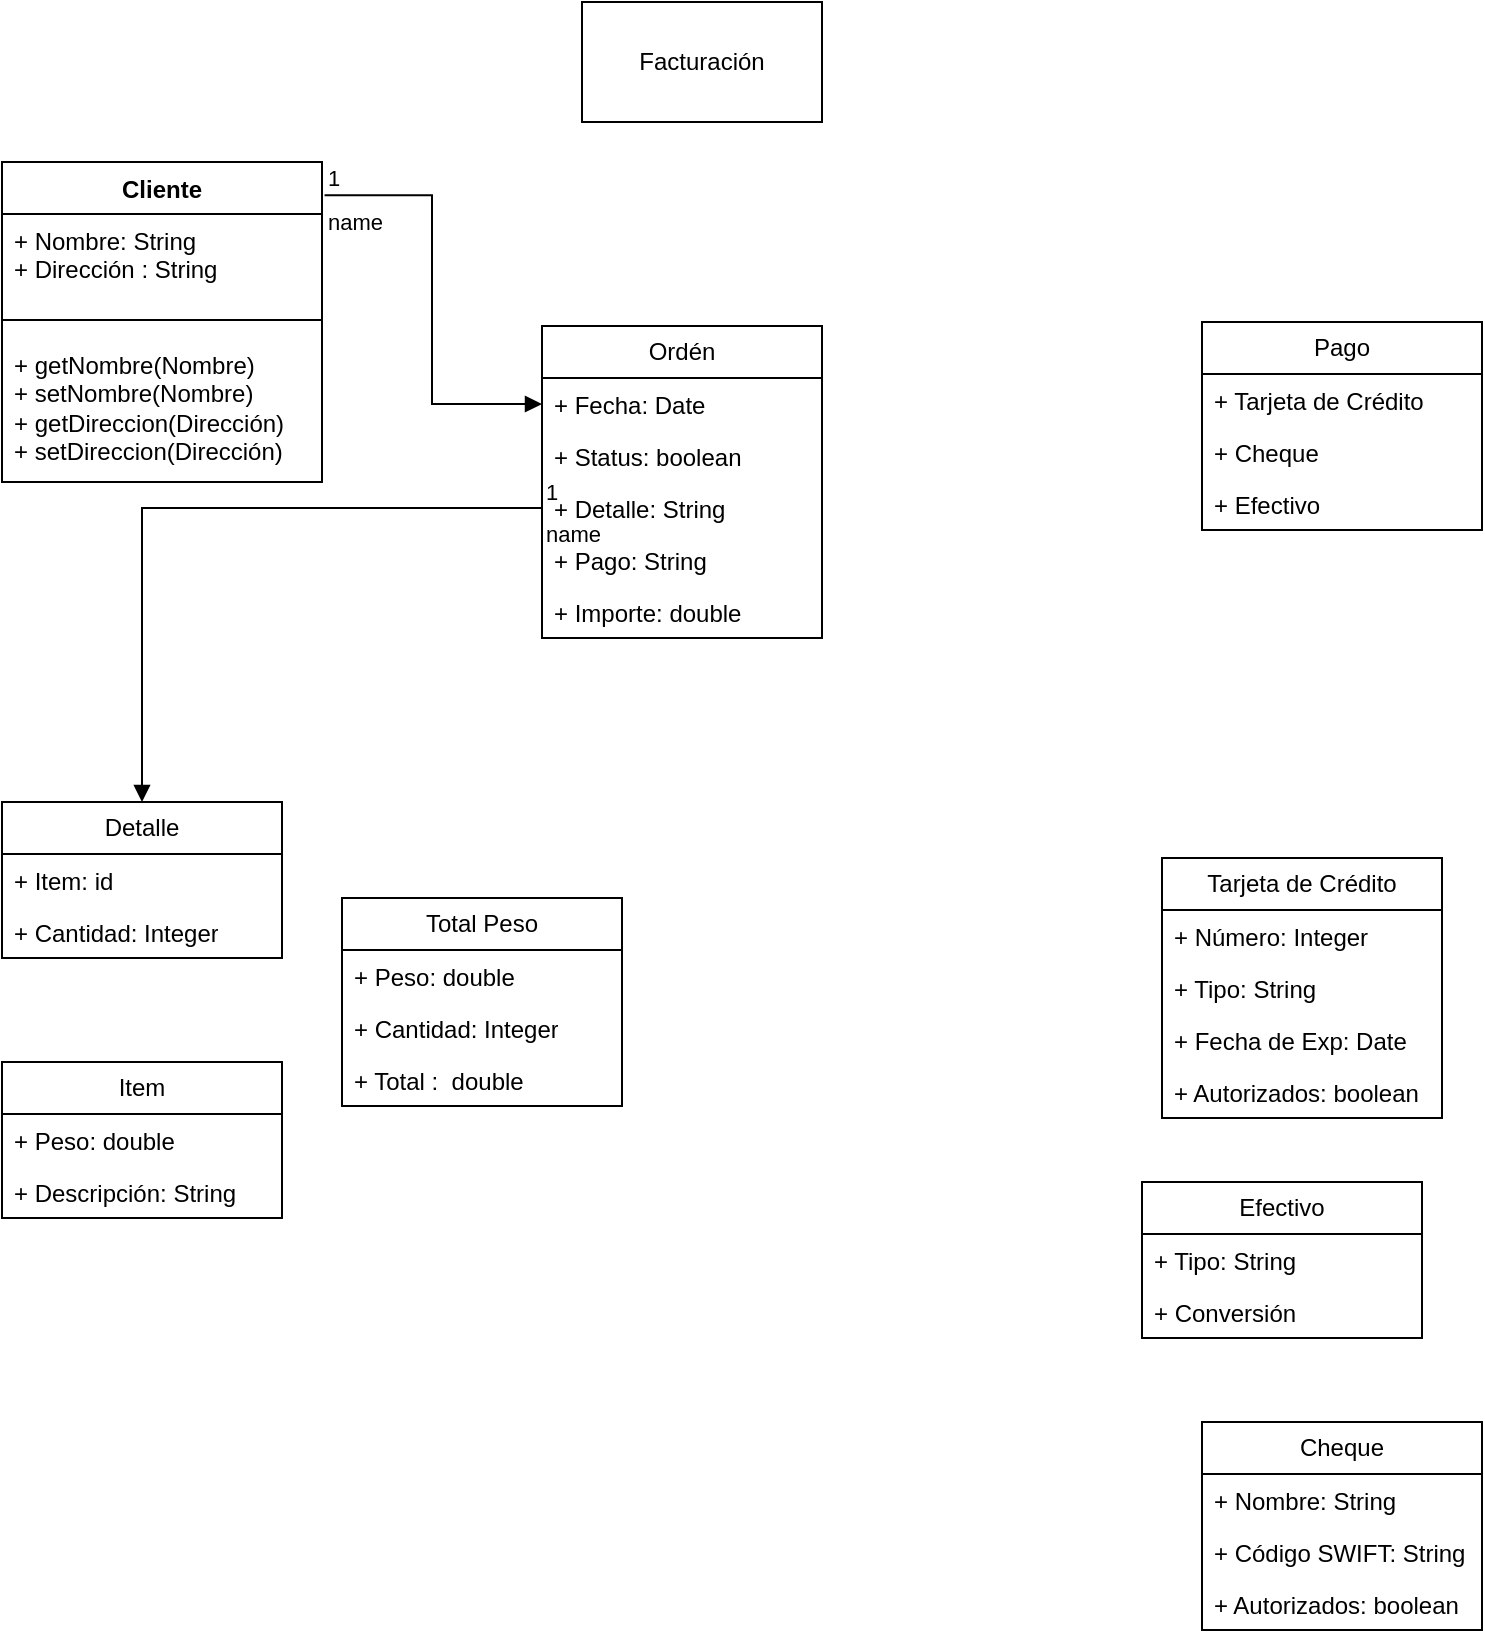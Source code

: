 <mxfile version="21.2.1" type="github">
  <diagram name="Page-1" id="kq6YqfkwkB8flgxmjkqC">
    <mxGraphModel dx="1134" dy="660" grid="1" gridSize="10" guides="1" tooltips="1" connect="1" arrows="1" fold="1" page="1" pageScale="1" pageWidth="850" pageHeight="1100" math="0" shadow="0">
      <root>
        <mxCell id="0" />
        <mxCell id="1" parent="0" />
        <mxCell id="lBfRN6tsGcFTB8gBjjPK-1" value="Facturación" style="rounded=0;whiteSpace=wrap;html=1;" vertex="1" parent="1">
          <mxGeometry x="330" y="50" width="120" height="60" as="geometry" />
        </mxCell>
        <mxCell id="lBfRN6tsGcFTB8gBjjPK-7" value="Cliente" style="swimlane;fontStyle=1;align=center;verticalAlign=top;childLayout=stackLayout;horizontal=1;startSize=26;horizontalStack=0;resizeParent=1;resizeParentMax=0;resizeLast=0;collapsible=1;marginBottom=0;whiteSpace=wrap;html=1;" vertex="1" parent="1">
          <mxGeometry x="40" y="130" width="160" height="160" as="geometry" />
        </mxCell>
        <mxCell id="lBfRN6tsGcFTB8gBjjPK-8" value="+ Nombre: String&lt;br&gt;+ Dirección : String" style="text;strokeColor=none;fillColor=none;align=left;verticalAlign=top;spacingLeft=4;spacingRight=4;overflow=hidden;rotatable=0;points=[[0,0.5],[1,0.5]];portConstraint=eastwest;whiteSpace=wrap;html=1;" vertex="1" parent="lBfRN6tsGcFTB8gBjjPK-7">
          <mxGeometry y="26" width="160" height="44" as="geometry" />
        </mxCell>
        <mxCell id="lBfRN6tsGcFTB8gBjjPK-9" value="" style="line;strokeWidth=1;fillColor=none;align=left;verticalAlign=middle;spacingTop=-1;spacingLeft=3;spacingRight=3;rotatable=0;labelPosition=right;points=[];portConstraint=eastwest;strokeColor=inherit;" vertex="1" parent="lBfRN6tsGcFTB8gBjjPK-7">
          <mxGeometry y="70" width="160" height="18" as="geometry" />
        </mxCell>
        <mxCell id="lBfRN6tsGcFTB8gBjjPK-10" value="+ getNombre(Nombre)&lt;br&gt;+ setNombre(Nombre)&lt;br&gt;+ getDireccion(Dirección)&lt;br&gt;+ setDireccion(Dirección)" style="text;strokeColor=none;fillColor=none;align=left;verticalAlign=top;spacingLeft=4;spacingRight=4;overflow=hidden;rotatable=0;points=[[0,0.5],[1,0.5]];portConstraint=eastwest;whiteSpace=wrap;html=1;" vertex="1" parent="lBfRN6tsGcFTB8gBjjPK-7">
          <mxGeometry y="88" width="160" height="72" as="geometry" />
        </mxCell>
        <mxCell id="lBfRN6tsGcFTB8gBjjPK-15" value="Ordén" style="swimlane;fontStyle=0;childLayout=stackLayout;horizontal=1;startSize=26;fillColor=none;horizontalStack=0;resizeParent=1;resizeParentMax=0;resizeLast=0;collapsible=1;marginBottom=0;whiteSpace=wrap;html=1;" vertex="1" parent="1">
          <mxGeometry x="310" y="212" width="140" height="156" as="geometry" />
        </mxCell>
        <mxCell id="lBfRN6tsGcFTB8gBjjPK-16" value="+ Fecha: Date" style="text;strokeColor=none;fillColor=none;align=left;verticalAlign=top;spacingLeft=4;spacingRight=4;overflow=hidden;rotatable=0;points=[[0,0.5],[1,0.5]];portConstraint=eastwest;whiteSpace=wrap;html=1;" vertex="1" parent="lBfRN6tsGcFTB8gBjjPK-15">
          <mxGeometry y="26" width="140" height="26" as="geometry" />
        </mxCell>
        <mxCell id="lBfRN6tsGcFTB8gBjjPK-17" value="+ Status: boolean" style="text;strokeColor=none;fillColor=none;align=left;verticalAlign=top;spacingLeft=4;spacingRight=4;overflow=hidden;rotatable=0;points=[[0,0.5],[1,0.5]];portConstraint=eastwest;whiteSpace=wrap;html=1;" vertex="1" parent="lBfRN6tsGcFTB8gBjjPK-15">
          <mxGeometry y="52" width="140" height="26" as="geometry" />
        </mxCell>
        <mxCell id="lBfRN6tsGcFTB8gBjjPK-18" value="+ Detalle: String" style="text;strokeColor=none;fillColor=none;align=left;verticalAlign=top;spacingLeft=4;spacingRight=4;overflow=hidden;rotatable=0;points=[[0,0.5],[1,0.5]];portConstraint=eastwest;whiteSpace=wrap;html=1;" vertex="1" parent="lBfRN6tsGcFTB8gBjjPK-15">
          <mxGeometry y="78" width="140" height="26" as="geometry" />
        </mxCell>
        <mxCell id="lBfRN6tsGcFTB8gBjjPK-34" value="+ Pago: String" style="text;strokeColor=none;fillColor=none;align=left;verticalAlign=top;spacingLeft=4;spacingRight=4;overflow=hidden;rotatable=0;points=[[0,0.5],[1,0.5]];portConstraint=eastwest;whiteSpace=wrap;html=1;" vertex="1" parent="lBfRN6tsGcFTB8gBjjPK-15">
          <mxGeometry y="104" width="140" height="26" as="geometry" />
        </mxCell>
        <mxCell id="lBfRN6tsGcFTB8gBjjPK-57" value="+ Importe: double" style="text;strokeColor=none;fillColor=none;align=left;verticalAlign=top;spacingLeft=4;spacingRight=4;overflow=hidden;rotatable=0;points=[[0,0.5],[1,0.5]];portConstraint=eastwest;whiteSpace=wrap;html=1;" vertex="1" parent="lBfRN6tsGcFTB8gBjjPK-15">
          <mxGeometry y="130" width="140" height="26" as="geometry" />
        </mxCell>
        <mxCell id="lBfRN6tsGcFTB8gBjjPK-21" value="Detalle" style="swimlane;fontStyle=0;childLayout=stackLayout;horizontal=1;startSize=26;fillColor=none;horizontalStack=0;resizeParent=1;resizeParentMax=0;resizeLast=0;collapsible=1;marginBottom=0;whiteSpace=wrap;html=1;" vertex="1" parent="1">
          <mxGeometry x="40" y="450" width="140" height="78" as="geometry" />
        </mxCell>
        <mxCell id="lBfRN6tsGcFTB8gBjjPK-22" value="+ Item: id&amp;nbsp;" style="text;strokeColor=none;fillColor=none;align=left;verticalAlign=top;spacingLeft=4;spacingRight=4;overflow=hidden;rotatable=0;points=[[0,0.5],[1,0.5]];portConstraint=eastwest;whiteSpace=wrap;html=1;" vertex="1" parent="lBfRN6tsGcFTB8gBjjPK-21">
          <mxGeometry y="26" width="140" height="26" as="geometry" />
        </mxCell>
        <mxCell id="lBfRN6tsGcFTB8gBjjPK-23" value="+ Cantidad: Integer" style="text;strokeColor=none;fillColor=none;align=left;verticalAlign=top;spacingLeft=4;spacingRight=4;overflow=hidden;rotatable=0;points=[[0,0.5],[1,0.5]];portConstraint=eastwest;whiteSpace=wrap;html=1;" vertex="1" parent="lBfRN6tsGcFTB8gBjjPK-21">
          <mxGeometry y="52" width="140" height="26" as="geometry" />
        </mxCell>
        <mxCell id="lBfRN6tsGcFTB8gBjjPK-25" value="Item" style="swimlane;fontStyle=0;childLayout=stackLayout;horizontal=1;startSize=26;fillColor=none;horizontalStack=0;resizeParent=1;resizeParentMax=0;resizeLast=0;collapsible=1;marginBottom=0;whiteSpace=wrap;html=1;" vertex="1" parent="1">
          <mxGeometry x="40" y="580" width="140" height="78" as="geometry" />
        </mxCell>
        <mxCell id="lBfRN6tsGcFTB8gBjjPK-26" value="+ Peso: double&amp;nbsp;" style="text;strokeColor=none;fillColor=none;align=left;verticalAlign=top;spacingLeft=4;spacingRight=4;overflow=hidden;rotatable=0;points=[[0,0.5],[1,0.5]];portConstraint=eastwest;whiteSpace=wrap;html=1;" vertex="1" parent="lBfRN6tsGcFTB8gBjjPK-25">
          <mxGeometry y="26" width="140" height="26" as="geometry" />
        </mxCell>
        <mxCell id="lBfRN6tsGcFTB8gBjjPK-27" value="+ Descripción: String" style="text;strokeColor=none;fillColor=none;align=left;verticalAlign=top;spacingLeft=4;spacingRight=4;overflow=hidden;rotatable=0;points=[[0,0.5],[1,0.5]];portConstraint=eastwest;whiteSpace=wrap;html=1;" vertex="1" parent="lBfRN6tsGcFTB8gBjjPK-25">
          <mxGeometry y="52" width="140" height="26" as="geometry" />
        </mxCell>
        <mxCell id="lBfRN6tsGcFTB8gBjjPK-30" value="Pago" style="swimlane;fontStyle=0;childLayout=stackLayout;horizontal=1;startSize=26;fillColor=none;horizontalStack=0;resizeParent=1;resizeParentMax=0;resizeLast=0;collapsible=1;marginBottom=0;whiteSpace=wrap;html=1;" vertex="1" parent="1">
          <mxGeometry x="640" y="210" width="140" height="104" as="geometry" />
        </mxCell>
        <mxCell id="lBfRN6tsGcFTB8gBjjPK-31" value="+ Tarjeta de Crédito" style="text;strokeColor=none;fillColor=none;align=left;verticalAlign=top;spacingLeft=4;spacingRight=4;overflow=hidden;rotatable=0;points=[[0,0.5],[1,0.5]];portConstraint=eastwest;whiteSpace=wrap;html=1;" vertex="1" parent="lBfRN6tsGcFTB8gBjjPK-30">
          <mxGeometry y="26" width="140" height="26" as="geometry" />
        </mxCell>
        <mxCell id="lBfRN6tsGcFTB8gBjjPK-32" value="+ Cheque" style="text;strokeColor=none;fillColor=none;align=left;verticalAlign=top;spacingLeft=4;spacingRight=4;overflow=hidden;rotatable=0;points=[[0,0.5],[1,0.5]];portConstraint=eastwest;whiteSpace=wrap;html=1;" vertex="1" parent="lBfRN6tsGcFTB8gBjjPK-30">
          <mxGeometry y="52" width="140" height="26" as="geometry" />
        </mxCell>
        <mxCell id="lBfRN6tsGcFTB8gBjjPK-33" value="+ Efectivo" style="text;strokeColor=none;fillColor=none;align=left;verticalAlign=top;spacingLeft=4;spacingRight=4;overflow=hidden;rotatable=0;points=[[0,0.5],[1,0.5]];portConstraint=eastwest;whiteSpace=wrap;html=1;" vertex="1" parent="lBfRN6tsGcFTB8gBjjPK-30">
          <mxGeometry y="78" width="140" height="26" as="geometry" />
        </mxCell>
        <mxCell id="lBfRN6tsGcFTB8gBjjPK-40" value="Efectivo" style="swimlane;fontStyle=0;childLayout=stackLayout;horizontal=1;startSize=26;fillColor=none;horizontalStack=0;resizeParent=1;resizeParentMax=0;resizeLast=0;collapsible=1;marginBottom=0;whiteSpace=wrap;html=1;" vertex="1" parent="1">
          <mxGeometry x="610" y="640" width="140" height="78" as="geometry" />
        </mxCell>
        <mxCell id="lBfRN6tsGcFTB8gBjjPK-41" value="+ Tipo: String" style="text;strokeColor=none;fillColor=none;align=left;verticalAlign=top;spacingLeft=4;spacingRight=4;overflow=hidden;rotatable=0;points=[[0,0.5],[1,0.5]];portConstraint=eastwest;whiteSpace=wrap;html=1;" vertex="1" parent="lBfRN6tsGcFTB8gBjjPK-40">
          <mxGeometry y="26" width="140" height="26" as="geometry" />
        </mxCell>
        <mxCell id="lBfRN6tsGcFTB8gBjjPK-42" value="+ Conversión" style="text;strokeColor=none;fillColor=none;align=left;verticalAlign=top;spacingLeft=4;spacingRight=4;overflow=hidden;rotatable=0;points=[[0,0.5],[1,0.5]];portConstraint=eastwest;whiteSpace=wrap;html=1;" vertex="1" parent="lBfRN6tsGcFTB8gBjjPK-40">
          <mxGeometry y="52" width="140" height="26" as="geometry" />
        </mxCell>
        <mxCell id="lBfRN6tsGcFTB8gBjjPK-44" value="Cheque" style="swimlane;fontStyle=0;childLayout=stackLayout;horizontal=1;startSize=26;fillColor=none;horizontalStack=0;resizeParent=1;resizeParentMax=0;resizeLast=0;collapsible=1;marginBottom=0;whiteSpace=wrap;html=1;" vertex="1" parent="1">
          <mxGeometry x="640" y="760" width="140" height="104" as="geometry" />
        </mxCell>
        <mxCell id="lBfRN6tsGcFTB8gBjjPK-45" value="+ Nombre: String" style="text;strokeColor=none;fillColor=none;align=left;verticalAlign=top;spacingLeft=4;spacingRight=4;overflow=hidden;rotatable=0;points=[[0,0.5],[1,0.5]];portConstraint=eastwest;whiteSpace=wrap;html=1;" vertex="1" parent="lBfRN6tsGcFTB8gBjjPK-44">
          <mxGeometry y="26" width="140" height="26" as="geometry" />
        </mxCell>
        <mxCell id="lBfRN6tsGcFTB8gBjjPK-46" value="+ Código SWIFT: String" style="text;strokeColor=none;fillColor=none;align=left;verticalAlign=top;spacingLeft=4;spacingRight=4;overflow=hidden;rotatable=0;points=[[0,0.5],[1,0.5]];portConstraint=eastwest;whiteSpace=wrap;html=1;" vertex="1" parent="lBfRN6tsGcFTB8gBjjPK-44">
          <mxGeometry y="52" width="140" height="26" as="geometry" />
        </mxCell>
        <mxCell id="lBfRN6tsGcFTB8gBjjPK-47" value="+ Autorizados: boolean" style="text;strokeColor=none;fillColor=none;align=left;verticalAlign=top;spacingLeft=4;spacingRight=4;overflow=hidden;rotatable=0;points=[[0,0.5],[1,0.5]];portConstraint=eastwest;whiteSpace=wrap;html=1;" vertex="1" parent="lBfRN6tsGcFTB8gBjjPK-44">
          <mxGeometry y="78" width="140" height="26" as="geometry" />
        </mxCell>
        <mxCell id="lBfRN6tsGcFTB8gBjjPK-48" value="Tarjeta de Crédito" style="swimlane;fontStyle=0;childLayout=stackLayout;horizontal=1;startSize=26;fillColor=none;horizontalStack=0;resizeParent=1;resizeParentMax=0;resizeLast=0;collapsible=1;marginBottom=0;whiteSpace=wrap;html=1;" vertex="1" parent="1">
          <mxGeometry x="620" y="478" width="140" height="130" as="geometry" />
        </mxCell>
        <mxCell id="lBfRN6tsGcFTB8gBjjPK-49" value="+ Número: Integer" style="text;strokeColor=none;fillColor=none;align=left;verticalAlign=top;spacingLeft=4;spacingRight=4;overflow=hidden;rotatable=0;points=[[0,0.5],[1,0.5]];portConstraint=eastwest;whiteSpace=wrap;html=1;" vertex="1" parent="lBfRN6tsGcFTB8gBjjPK-48">
          <mxGeometry y="26" width="140" height="26" as="geometry" />
        </mxCell>
        <mxCell id="lBfRN6tsGcFTB8gBjjPK-50" value="+ Tipo: String" style="text;strokeColor=none;fillColor=none;align=left;verticalAlign=top;spacingLeft=4;spacingRight=4;overflow=hidden;rotatable=0;points=[[0,0.5],[1,0.5]];portConstraint=eastwest;whiteSpace=wrap;html=1;" vertex="1" parent="lBfRN6tsGcFTB8gBjjPK-48">
          <mxGeometry y="52" width="140" height="26" as="geometry" />
        </mxCell>
        <mxCell id="lBfRN6tsGcFTB8gBjjPK-51" value="+ Fecha de Exp: Date" style="text;strokeColor=none;fillColor=none;align=left;verticalAlign=top;spacingLeft=4;spacingRight=4;overflow=hidden;rotatable=0;points=[[0,0.5],[1,0.5]];portConstraint=eastwest;whiteSpace=wrap;html=1;" vertex="1" parent="lBfRN6tsGcFTB8gBjjPK-48">
          <mxGeometry y="78" width="140" height="26" as="geometry" />
        </mxCell>
        <mxCell id="lBfRN6tsGcFTB8gBjjPK-56" value="+ Autorizados: boolean" style="text;strokeColor=none;fillColor=none;align=left;verticalAlign=top;spacingLeft=4;spacingRight=4;overflow=hidden;rotatable=0;points=[[0,0.5],[1,0.5]];portConstraint=eastwest;whiteSpace=wrap;html=1;" vertex="1" parent="lBfRN6tsGcFTB8gBjjPK-48">
          <mxGeometry y="104" width="140" height="26" as="geometry" />
        </mxCell>
        <mxCell id="lBfRN6tsGcFTB8gBjjPK-52" value="Total Peso" style="swimlane;fontStyle=0;childLayout=stackLayout;horizontal=1;startSize=26;fillColor=none;horizontalStack=0;resizeParent=1;resizeParentMax=0;resizeLast=0;collapsible=1;marginBottom=0;whiteSpace=wrap;html=1;" vertex="1" parent="1">
          <mxGeometry x="210" y="498" width="140" height="104" as="geometry" />
        </mxCell>
        <mxCell id="lBfRN6tsGcFTB8gBjjPK-53" value="+ Peso: double" style="text;strokeColor=none;fillColor=none;align=left;verticalAlign=top;spacingLeft=4;spacingRight=4;overflow=hidden;rotatable=0;points=[[0,0.5],[1,0.5]];portConstraint=eastwest;whiteSpace=wrap;html=1;" vertex="1" parent="lBfRN6tsGcFTB8gBjjPK-52">
          <mxGeometry y="26" width="140" height="26" as="geometry" />
        </mxCell>
        <mxCell id="lBfRN6tsGcFTB8gBjjPK-54" value="+ Cantidad: Integer" style="text;strokeColor=none;fillColor=none;align=left;verticalAlign=top;spacingLeft=4;spacingRight=4;overflow=hidden;rotatable=0;points=[[0,0.5],[1,0.5]];portConstraint=eastwest;whiteSpace=wrap;html=1;" vertex="1" parent="lBfRN6tsGcFTB8gBjjPK-52">
          <mxGeometry y="52" width="140" height="26" as="geometry" />
        </mxCell>
        <mxCell id="lBfRN6tsGcFTB8gBjjPK-55" value="+ Total :&amp;nbsp; double" style="text;strokeColor=none;fillColor=none;align=left;verticalAlign=top;spacingLeft=4;spacingRight=4;overflow=hidden;rotatable=0;points=[[0,0.5],[1,0.5]];portConstraint=eastwest;whiteSpace=wrap;html=1;" vertex="1" parent="lBfRN6tsGcFTB8gBjjPK-52">
          <mxGeometry y="78" width="140" height="26" as="geometry" />
        </mxCell>
        <mxCell id="lBfRN6tsGcFTB8gBjjPK-58" value="name" style="endArrow=block;endFill=1;html=1;edgeStyle=orthogonalEdgeStyle;align=left;verticalAlign=top;rounded=0;exitX=1.008;exitY=0.104;exitDx=0;exitDy=0;exitPerimeter=0;entryX=0;entryY=0.5;entryDx=0;entryDy=0;" edge="1" parent="1" source="lBfRN6tsGcFTB8gBjjPK-7" target="lBfRN6tsGcFTB8gBjjPK-16">
          <mxGeometry x="-1" relative="1" as="geometry">
            <mxPoint x="480" y="160" as="sourcePoint" />
            <mxPoint x="320" y="227" as="targetPoint" />
          </mxGeometry>
        </mxCell>
        <mxCell id="lBfRN6tsGcFTB8gBjjPK-59" value="1" style="edgeLabel;resizable=0;html=1;align=left;verticalAlign=bottom;" connectable="0" vertex="1" parent="lBfRN6tsGcFTB8gBjjPK-58">
          <mxGeometry x="-1" relative="1" as="geometry" />
        </mxCell>
        <mxCell id="lBfRN6tsGcFTB8gBjjPK-60" value="name" style="endArrow=block;endFill=1;html=1;edgeStyle=orthogonalEdgeStyle;align=left;verticalAlign=top;rounded=0;exitX=0;exitY=0.5;exitDx=0;exitDy=0;entryX=0.5;entryY=0;entryDx=0;entryDy=0;" edge="1" parent="1" source="lBfRN6tsGcFTB8gBjjPK-18" target="lBfRN6tsGcFTB8gBjjPK-21">
          <mxGeometry x="-1" relative="1" as="geometry">
            <mxPoint x="480" y="450" as="sourcePoint" />
            <mxPoint x="640" y="450" as="targetPoint" />
          </mxGeometry>
        </mxCell>
        <mxCell id="lBfRN6tsGcFTB8gBjjPK-61" value="1" style="edgeLabel;resizable=0;html=1;align=left;verticalAlign=bottom;" connectable="0" vertex="1" parent="lBfRN6tsGcFTB8gBjjPK-60">
          <mxGeometry x="-1" relative="1" as="geometry" />
        </mxCell>
      </root>
    </mxGraphModel>
  </diagram>
</mxfile>
